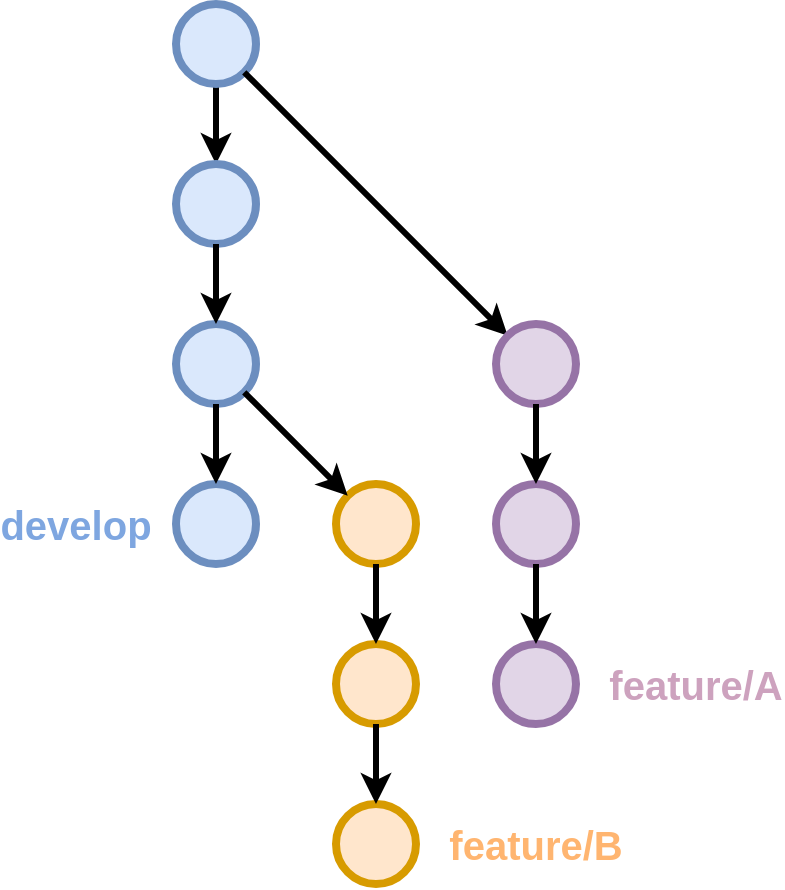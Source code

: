 <mxfile version="24.8.3">
  <diagram name="Pàgina-1" id="ANfU_E7pHBMlSpgSDisd">
    <mxGraphModel dx="1434" dy="754" grid="1" gridSize="10" guides="1" tooltips="1" connect="1" arrows="1" fold="1" page="1" pageScale="1" pageWidth="827" pageHeight="1169" math="0" shadow="0">
      <root>
        <mxCell id="0" />
        <mxCell id="1" parent="0" />
        <mxCell id="q3OaoekdAnvkXVUmLFM6-4" value="" style="edgeStyle=orthogonalEdgeStyle;rounded=0;orthogonalLoop=1;jettySize=auto;html=1;strokeWidth=3;" parent="1" source="q3OaoekdAnvkXVUmLFM6-5" target="q3OaoekdAnvkXVUmLFM6-8" edge="1">
          <mxGeometry relative="1" as="geometry" />
        </mxCell>
        <mxCell id="q3OaoekdAnvkXVUmLFM6-5" value="" style="ellipse;whiteSpace=wrap;html=1;fillColor=#dae8fc;strokeColor=#6c8ebf;strokeWidth=4;" parent="1" vertex="1">
          <mxGeometry x="320" y="320" width="40" height="40" as="geometry" />
        </mxCell>
        <mxCell id="q3OaoekdAnvkXVUmLFM6-6" value="&lt;b style=&quot;color: rgb(126, 166, 224); font-size: 20px;&quot;&gt;develop&lt;/b&gt;" style="text;html=1;align=center;verticalAlign=middle;whiteSpace=wrap;rounded=0;" parent="1" vertex="1">
          <mxGeometry x="240" y="565" width="60" height="30" as="geometry" />
        </mxCell>
        <mxCell id="q3OaoekdAnvkXVUmLFM6-7" style="rounded=0;orthogonalLoop=1;jettySize=auto;html=1;strokeWidth=3;" parent="1" source="q3OaoekdAnvkXVUmLFM6-5" target="q3OaoekdAnvkXVUmLFM6-9" edge="1">
          <mxGeometry relative="1" as="geometry" />
        </mxCell>
        <mxCell id="q3OaoekdAnvkXVUmLFM6-8" value="" style="ellipse;whiteSpace=wrap;html=1;fillColor=#dae8fc;strokeColor=#6c8ebf;strokeWidth=4;" parent="1" vertex="1">
          <mxGeometry x="320" y="400" width="40" height="40" as="geometry" />
        </mxCell>
        <mxCell id="q3OaoekdAnvkXVUmLFM6-9" value="" style="ellipse;whiteSpace=wrap;html=1;fillColor=#e1d5e7;strokeColor=#9673a6;strokeWidth=4;" parent="1" vertex="1">
          <mxGeometry x="480" y="480" width="40" height="40" as="geometry" />
        </mxCell>
        <mxCell id="q3OaoekdAnvkXVUmLFM6-11" value="" style="ellipse;whiteSpace=wrap;html=1;fillColor=#e1d5e7;strokeColor=#9673a6;strokeWidth=4;" parent="1" vertex="1">
          <mxGeometry x="480" y="560" width="40" height="40" as="geometry" />
        </mxCell>
        <mxCell id="q3OaoekdAnvkXVUmLFM6-12" style="rounded=0;orthogonalLoop=1;jettySize=auto;html=1;strokeWidth=3;" parent="1" source="q3OaoekdAnvkXVUmLFM6-9" target="q3OaoekdAnvkXVUmLFM6-11" edge="1">
          <mxGeometry relative="1" as="geometry">
            <mxPoint x="444" y="444" as="sourcePoint" />
            <mxPoint x="496" y="496" as="targetPoint" />
          </mxGeometry>
        </mxCell>
        <mxCell id="q3OaoekdAnvkXVUmLFM6-15" value="" style="ellipse;whiteSpace=wrap;html=1;fillColor=#e1d5e7;strokeColor=#9673a6;strokeWidth=4;" parent="1" vertex="1">
          <mxGeometry x="480" y="640" width="40" height="40" as="geometry" />
        </mxCell>
        <mxCell id="q3OaoekdAnvkXVUmLFM6-17" style="rounded=0;orthogonalLoop=1;jettySize=auto;html=1;strokeWidth=3;" parent="1" source="q3OaoekdAnvkXVUmLFM6-11" target="q3OaoekdAnvkXVUmLFM6-15" edge="1">
          <mxGeometry relative="1" as="geometry">
            <mxPoint x="510" y="530" as="sourcePoint" />
            <mxPoint x="600" y="580" as="targetPoint" />
          </mxGeometry>
        </mxCell>
        <mxCell id="q3OaoekdAnvkXVUmLFM6-18" value="&lt;font color=&quot;#cda2be&quot; size=&quot;1&quot;&gt;&lt;b style=&quot;font-size: 20px;&quot;&gt;feature/A&lt;/b&gt;&lt;/font&gt;" style="text;html=1;align=center;verticalAlign=middle;whiteSpace=wrap;rounded=0;" parent="1" vertex="1">
          <mxGeometry x="550" y="645" width="60" height="30" as="geometry" />
        </mxCell>
        <mxCell id="qt28v6hK7Z-h616xLlky-1" value="" style="ellipse;whiteSpace=wrap;html=1;fillColor=#dae8fc;strokeColor=#6c8ebf;strokeWidth=4;" vertex="1" parent="1">
          <mxGeometry x="320" y="480" width="40" height="40" as="geometry" />
        </mxCell>
        <mxCell id="qt28v6hK7Z-h616xLlky-2" value="" style="edgeStyle=orthogonalEdgeStyle;rounded=0;orthogonalLoop=1;jettySize=auto;html=1;strokeWidth=3;" edge="1" parent="1" source="q3OaoekdAnvkXVUmLFM6-8" target="qt28v6hK7Z-h616xLlky-1">
          <mxGeometry relative="1" as="geometry">
            <mxPoint x="350" y="370" as="sourcePoint" />
            <mxPoint x="350" y="410" as="targetPoint" />
          </mxGeometry>
        </mxCell>
        <mxCell id="qt28v6hK7Z-h616xLlky-3" value="" style="ellipse;whiteSpace=wrap;html=1;fillColor=#ffe6cc;strokeColor=#d79b00;strokeWidth=4;" vertex="1" parent="1">
          <mxGeometry x="400" y="560" width="40" height="40" as="geometry" />
        </mxCell>
        <mxCell id="qt28v6hK7Z-h616xLlky-4" value="" style="ellipse;whiteSpace=wrap;html=1;fillColor=#ffe6cc;strokeColor=#d79b00;strokeWidth=4;" vertex="1" parent="1">
          <mxGeometry x="400" y="640" width="40" height="40" as="geometry" />
        </mxCell>
        <mxCell id="qt28v6hK7Z-h616xLlky-5" style="rounded=0;orthogonalLoop=1;jettySize=auto;html=1;strokeWidth=3;" edge="1" parent="1" source="qt28v6hK7Z-h616xLlky-3" target="qt28v6hK7Z-h616xLlky-4">
          <mxGeometry relative="1" as="geometry">
            <mxPoint x="364" y="524" as="sourcePoint" />
            <mxPoint x="416" y="576" as="targetPoint" />
          </mxGeometry>
        </mxCell>
        <mxCell id="qt28v6hK7Z-h616xLlky-6" value="" style="ellipse;whiteSpace=wrap;html=1;fillColor=#ffe6cc;strokeColor=#d79b00;strokeWidth=4;" vertex="1" parent="1">
          <mxGeometry x="400" y="720" width="40" height="40" as="geometry" />
        </mxCell>
        <mxCell id="qt28v6hK7Z-h616xLlky-7" style="rounded=0;orthogonalLoop=1;jettySize=auto;html=1;strokeWidth=3;" edge="1" parent="1" source="qt28v6hK7Z-h616xLlky-4" target="qt28v6hK7Z-h616xLlky-6">
          <mxGeometry relative="1" as="geometry">
            <mxPoint x="430" y="610" as="sourcePoint" />
            <mxPoint x="520" y="660" as="targetPoint" />
          </mxGeometry>
        </mxCell>
        <mxCell id="qt28v6hK7Z-h616xLlky-8" value="&lt;font size=&quot;1&quot;&gt;&lt;b style=&quot;font-size: 20px;&quot;&gt;feature/B&lt;/b&gt;&lt;/font&gt;" style="text;html=1;align=center;verticalAlign=middle;whiteSpace=wrap;rounded=0;fontColor=#FFB570;" vertex="1" parent="1">
          <mxGeometry x="470" y="725" width="60" height="30" as="geometry" />
        </mxCell>
        <mxCell id="qt28v6hK7Z-h616xLlky-9" style="rounded=0;orthogonalLoop=1;jettySize=auto;html=1;strokeWidth=3;" edge="1" parent="1" source="qt28v6hK7Z-h616xLlky-1" target="qt28v6hK7Z-h616xLlky-3">
          <mxGeometry relative="1" as="geometry">
            <mxPoint x="368" y="439" as="sourcePoint" />
            <mxPoint x="492" y="501" as="targetPoint" />
          </mxGeometry>
        </mxCell>
        <mxCell id="qt28v6hK7Z-h616xLlky-10" value="" style="ellipse;whiteSpace=wrap;html=1;fillColor=#dae8fc;strokeColor=#6c8ebf;strokeWidth=4;" vertex="1" parent="1">
          <mxGeometry x="320" y="560" width="40" height="40" as="geometry" />
        </mxCell>
        <mxCell id="qt28v6hK7Z-h616xLlky-11" value="" style="edgeStyle=orthogonalEdgeStyle;rounded=0;orthogonalLoop=1;jettySize=auto;html=1;strokeWidth=3;" edge="1" parent="1" source="qt28v6hK7Z-h616xLlky-1" target="qt28v6hK7Z-h616xLlky-10">
          <mxGeometry relative="1" as="geometry">
            <mxPoint x="350" y="450" as="sourcePoint" />
            <mxPoint x="350" y="490" as="targetPoint" />
          </mxGeometry>
        </mxCell>
      </root>
    </mxGraphModel>
  </diagram>
</mxfile>
